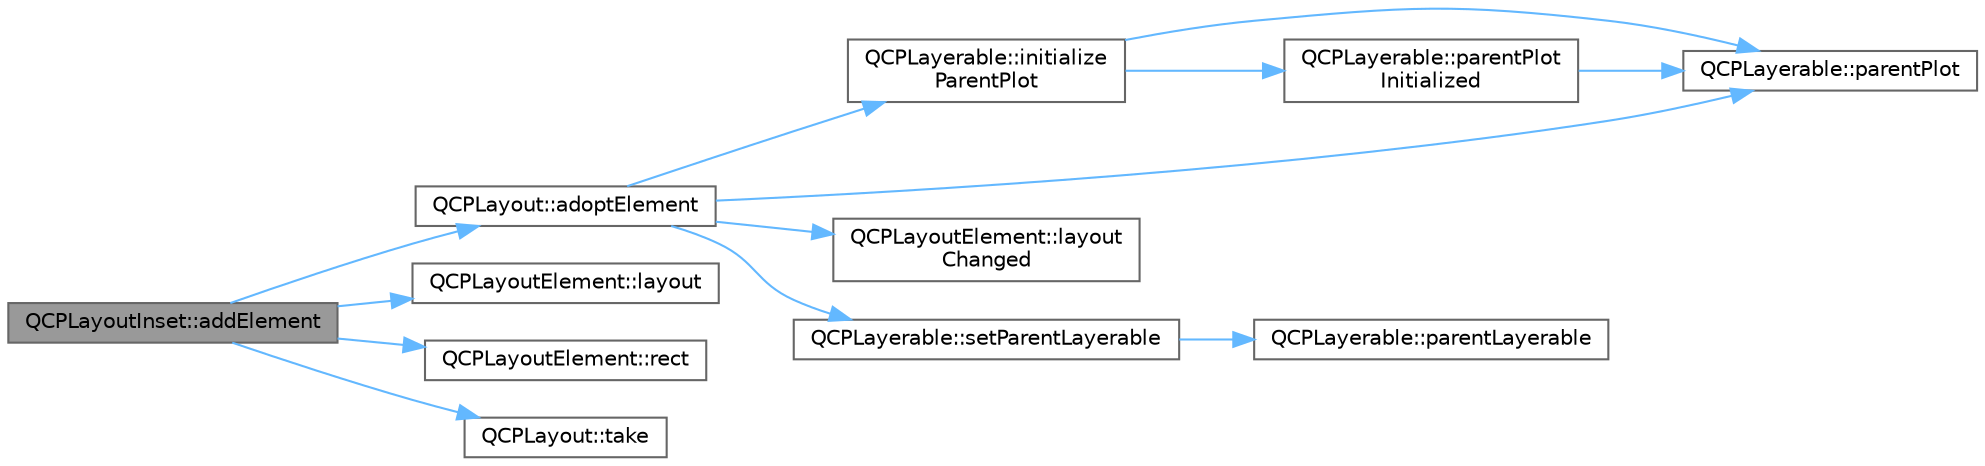 digraph "QCPLayoutInset::addElement"
{
 // LATEX_PDF_SIZE
  bgcolor="transparent";
  edge [fontname=Helvetica,fontsize=10,labelfontname=Helvetica,labelfontsize=10];
  node [fontname=Helvetica,fontsize=10,shape=box,height=0.2,width=0.4];
  rankdir="LR";
  Node1 [label="QCPLayoutInset::addElement",height=0.2,width=0.4,color="gray40", fillcolor="grey60", style="filled", fontcolor="black",tooltip=" "];
  Node1 -> Node2 [color="steelblue1",style="solid"];
  Node2 [label="QCPLayout::adoptElement",height=0.2,width=0.4,color="grey40", fillcolor="white", style="filled",URL="$class_q_c_p_layout.html#af6dbbc24156a808da29cd1ec031729a3",tooltip=" "];
  Node2 -> Node3 [color="steelblue1",style="solid"];
  Node3 [label="QCPLayerable::initialize\lParentPlot",height=0.2,width=0.4,color="grey40", fillcolor="white", style="filled",URL="$class_q_c_p_layerable.html#a8cbe5a0c9a5674249982f5ca5f8e02bc",tooltip=" "];
  Node3 -> Node4 [color="steelblue1",style="solid"];
  Node4 [label="QCPLayerable::parentPlot",height=0.2,width=0.4,color="grey40", fillcolor="white", style="filled",URL="$class_q_c_p_layerable.html#a36ed5b292b90934b524a4e5866a3526c",tooltip=" "];
  Node3 -> Node5 [color="steelblue1",style="solid"];
  Node5 [label="QCPLayerable::parentPlot\lInitialized",height=0.2,width=0.4,color="grey40", fillcolor="white", style="filled",URL="$class_q_c_p_layerable.html#ab20b7dbd8e0249ed61adb9622c427382",tooltip=" "];
  Node5 -> Node4 [color="steelblue1",style="solid"];
  Node2 -> Node6 [color="steelblue1",style="solid"];
  Node6 [label="QCPLayoutElement::layout\lChanged",height=0.2,width=0.4,color="grey40", fillcolor="white", style="filled",URL="$class_q_c_p_layout_element.html#a765f041a73af0c2de41b41a5a03e31a4",tooltip=" "];
  Node2 -> Node4 [color="steelblue1",style="solid"];
  Node2 -> Node7 [color="steelblue1",style="solid"];
  Node7 [label="QCPLayerable::setParentLayerable",height=0.2,width=0.4,color="grey40", fillcolor="white", style="filled",URL="$class_q_c_p_layerable.html#aa23c893671f1f6744ac235cf2204cf3a",tooltip=" "];
  Node7 -> Node8 [color="steelblue1",style="solid"];
  Node8 [label="QCPLayerable::parentLayerable",height=0.2,width=0.4,color="grey40", fillcolor="white", style="filled",URL="$class_q_c_p_layerable.html#aa78b7e644d2c519e1a9a6f2ac5fcd858",tooltip=" "];
  Node1 -> Node9 [color="steelblue1",style="solid"];
  Node9 [label="QCPLayoutElement::layout",height=0.2,width=0.4,color="grey40", fillcolor="white", style="filled",URL="$class_q_c_p_layout_element.html#a4efdcbde9d28f410e5ef166c9d691deb",tooltip=" "];
  Node1 -> Node10 [color="steelblue1",style="solid"];
  Node10 [label="QCPLayoutElement::rect",height=0.2,width=0.4,color="grey40", fillcolor="white", style="filled",URL="$class_q_c_p_layout_element.html#a208effccfe2cca4a0eaf9393e60f2dd4",tooltip=" "];
  Node1 -> Node11 [color="steelblue1",style="solid"];
  Node11 [label="QCPLayout::take",height=0.2,width=0.4,color="grey40", fillcolor="white", style="filled",URL="$class_q_c_p_layout.html#ada26cd17e56472b0b4d7fbbc96873e4c",tooltip=" "];
}
